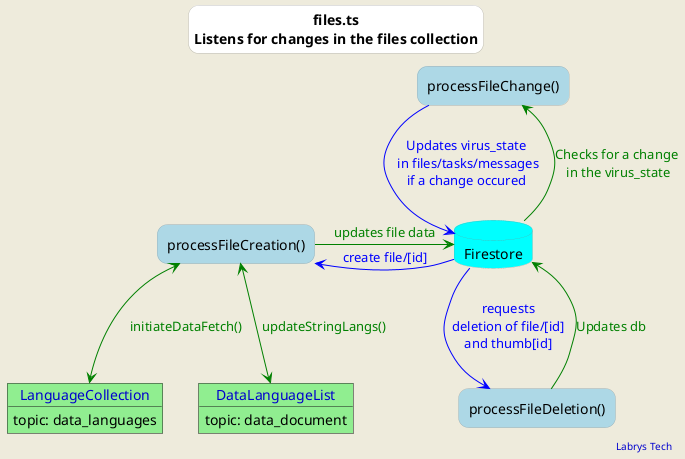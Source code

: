 @startuml files
title
**files.ts**
Listens for changes in the files collection
end title

<style>
header {
horizontalAlignment right
fontcolor MediumBlue
}
footer {
horizontalAlignment right
fontcolor MediumBlue
}
</style>
skinparam backgroundColor #EEEBDC
skinparam titleBorderRoundCorner 20
skinparam titleBorderThickness 0.2
skinparam titleBackgroundColor White
skinparam titleBorderColor grey


allow_mixing
'header Labrys Tech
footer Labrys Tech
database Firestore #Aqua

rectangle "processFileCreation()" as 1 #LightBlue
rectangle "processFileChange()" as 2 #LightBlue
rectangle "processFileDeletion()" as 3 #LightBlue

object LanguageCollection#LightGreen{
  topic: data_languages
}

object DataLanguageList#LightGreen{
  topic: data_document
}


Firestore -l-> 1 #line:blue;text:blue : create file/[id]
1 <--> LanguageCollection #line:green;text:green : initiateDataFetch()
1 <--> DataLanguageList #line:green;text:green : updateStringLangs()
Firestore <-l- 1 #line:green;text:green : updates file data

Firestore --> 2 #line:green;text:green : Checks for a change\n in the virus_state
Firestore <-u- 2 #line:blue;text:blue : Updates virus_state\n in files/tasks/messages\nif a change occured
Firestore -d-> 3 #line:blue;text:blue : requests\ndeletion of file/[id]\nand thumb[id]
Firestore <-- 3 #line:green;text:green : Updates db
@enduml
